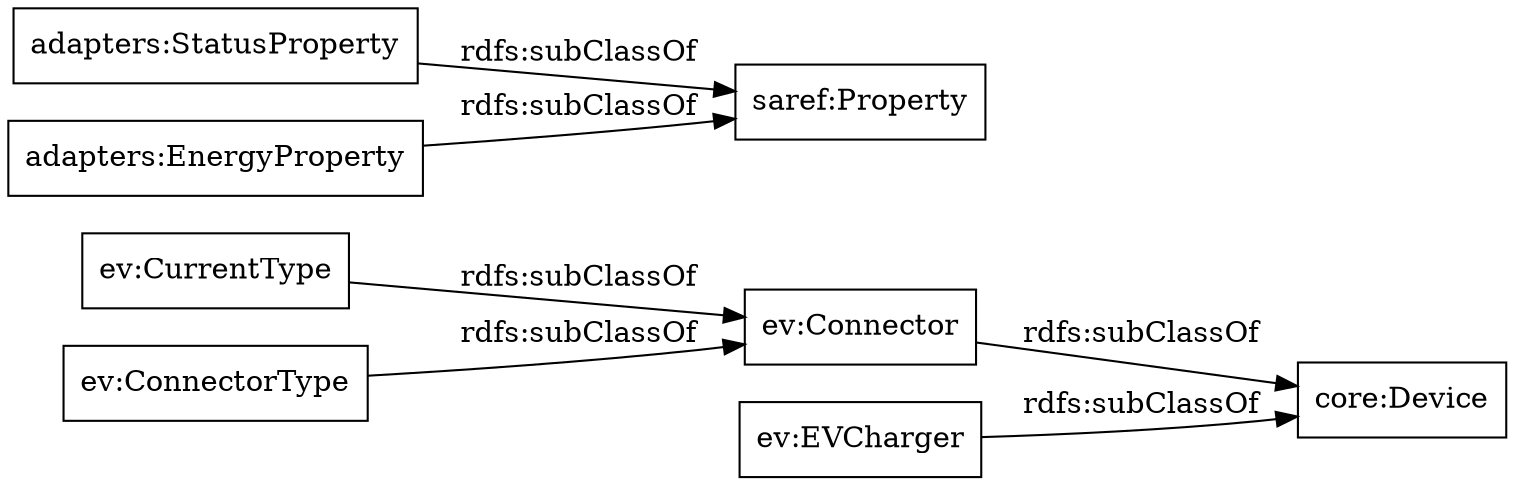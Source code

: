 digraph ar2dtool_diagram { 
rankdir=LR;
size="1000"
node [shape = rectangle, color="black"]; "ev:CurrentType" "ev:Connector" "ev:ConnectorType" "saref:Property" "adapters:StatusProperty" "adapters:EnergyProperty" "ev:EVCharger" "core:Device" ; /*classes style*/
	"ev:EVCharger" -> "core:Device" [ label = "rdfs:subClassOf" ];
	"ev:CurrentType" -> "ev:Connector" [ label = "rdfs:subClassOf" ];
	"ev:ConnectorType" -> "ev:Connector" [ label = "rdfs:subClassOf" ];
	"adapters:EnergyProperty" -> "saref:Property" [ label = "rdfs:subClassOf" ];
	"adapters:StatusProperty" -> "saref:Property" [ label = "rdfs:subClassOf" ];
	"ev:Connector" -> "core:Device" [ label = "rdfs:subClassOf" ];

}
